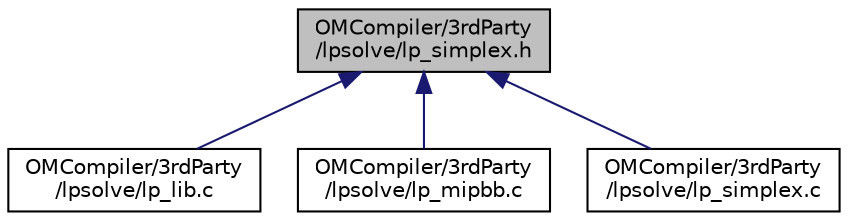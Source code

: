digraph "OMCompiler/3rdParty/lpsolve/lp_simplex.h"
{
  edge [fontname="Helvetica",fontsize="10",labelfontname="Helvetica",labelfontsize="10"];
  node [fontname="Helvetica",fontsize="10",shape=record];
  Node2 [label="OMCompiler/3rdParty\l/lpsolve/lp_simplex.h",height=0.2,width=0.4,color="black", fillcolor="grey75", style="filled", fontcolor="black"];
  Node2 -> Node3 [dir="back",color="midnightblue",fontsize="10",style="solid",fontname="Helvetica"];
  Node3 [label="OMCompiler/3rdParty\l/lpsolve/lp_lib.c",height=0.2,width=0.4,color="black", fillcolor="white", style="filled",URL="$d4/d79/lp__lib_8c.html"];
  Node2 -> Node4 [dir="back",color="midnightblue",fontsize="10",style="solid",fontname="Helvetica"];
  Node4 [label="OMCompiler/3rdParty\l/lpsolve/lp_mipbb.c",height=0.2,width=0.4,color="black", fillcolor="white", style="filled",URL="$de/d84/lp__mipbb_8c.html"];
  Node2 -> Node5 [dir="back",color="midnightblue",fontsize="10",style="solid",fontname="Helvetica"];
  Node5 [label="OMCompiler/3rdParty\l/lpsolve/lp_simplex.c",height=0.2,width=0.4,color="black", fillcolor="white", style="filled",URL="$d2/d6c/lp__simplex_8c.html"];
}
